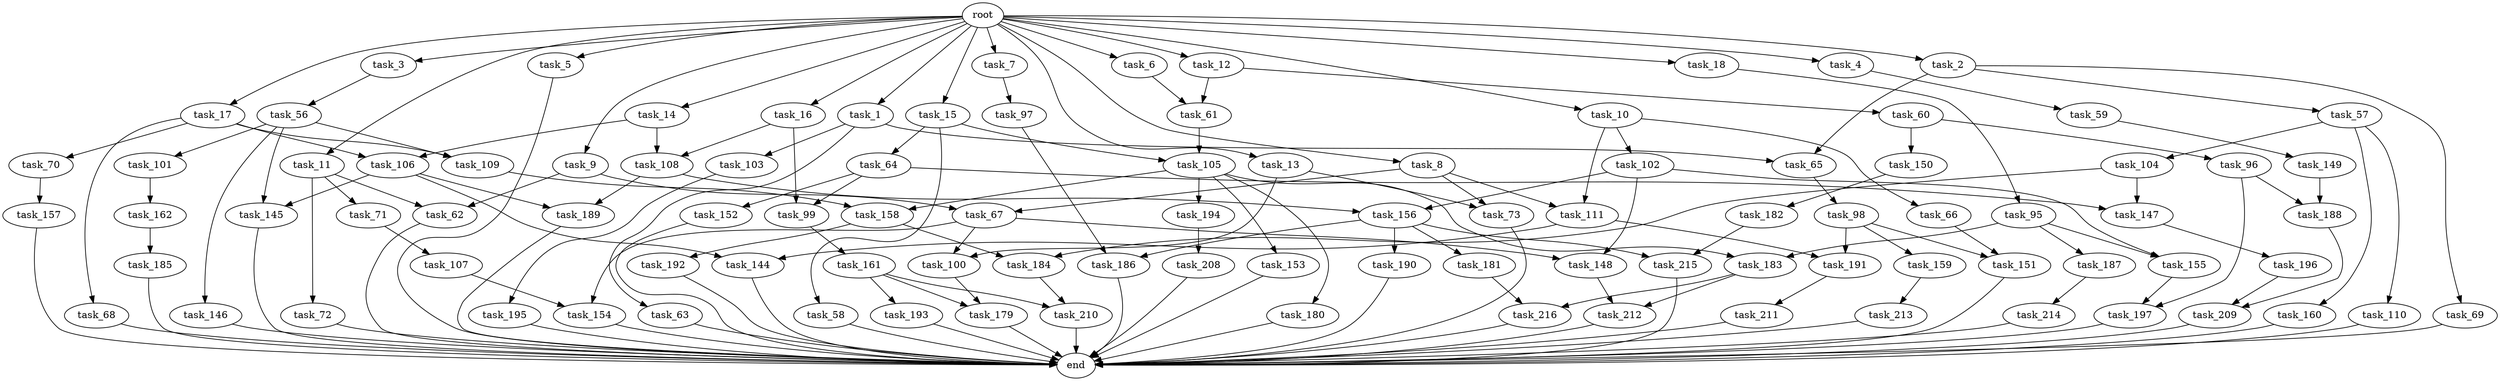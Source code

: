 digraph G {
  task_181 [size="1391569403.904000"];
  task_11 [size="2.048000"];
  task_96 [size="618475290.624000"];
  task_195 [size="841813590.016000"];
  task_64 [size="274877906.944000"];
  task_179 [size="1992864825.344000"];
  task_17 [size="2.048000"];
  task_190 [size="1391569403.904000"];
  task_69 [size="1391569403.904000"];
  task_104 [size="841813590.016000"];
  task_155 [size="773094113.280000"];
  task_189 [size="549755813.888000"];
  task_73 [size="1941325217.792000"];
  task_59 [size="1391569403.904000"];
  task_197 [size="2559800508.416000"];
  task_67 [size="2817498546.176000"];
  task_56 [size="154618822.656000"];
  task_109 [size="910533066.752000"];
  task_7 [size="2.048000"];
  task_192 [size="429496729.600000"];
  task_209 [size="1941325217.792000"];
  task_214 [size="1717986918.400000"];
  task_157 [size="841813590.016000"];
  task_216 [size="343597383.680000"];
  task_147 [size="1683627180.032000"];
  task_211 [size="429496729.600000"];
  end [size="0.000000"];
  task_18 [size="2.048000"];
  task_158 [size="1168231104.512000"];
  task_63 [size="1391569403.904000"];
  task_61 [size="223338299.392000"];
  task_145 [size="343597383.680000"];
  task_107 [size="1099511627.776000"];
  task_196 [size="154618822.656000"];
  task_72 [size="1099511627.776000"];
  task_105 [size="1666447310.848000"];
  task_95 [size="429496729.600000"];
  task_3 [size="2.048000"];
  task_57 [size="1391569403.904000"];
  task_14 [size="2.048000"];
  task_62 [size="2817498546.176000"];
  task_185 [size="1099511627.776000"];
  task_215 [size="1546188226.560000"];
  task_108 [size="2010044694.528000"];
  task_146 [size="68719476.736000"];
  task_100 [size="1460288880.640000"];
  task_9 [size="2.048000"];
  task_149 [size="154618822.656000"];
  task_16 [size="2.048000"];
  task_58 [size="274877906.944000"];
  task_187 [size="618475290.624000"];
  root [size="0.000000"];
  task_184 [size="1271310319.616000"];
  task_212 [size="429496729.600000"];
  task_161 [size="841813590.016000"];
  task_4 [size="2.048000"];
  task_70 [size="841813590.016000"];
  task_65 [size="2783138807.808000"];
  task_60 [size="68719476.736000"];
  task_13 [size="2.048000"];
  task_194 [size="1099511627.776000"];
  task_101 [size="68719476.736000"];
  task_66 [size="68719476.736000"];
  task_210 [size="1786706395.136000"];
  task_5 [size="2.048000"];
  task_144 [size="429496729.600000"];
  task_1 [size="2.048000"];
  task_153 [size="1099511627.776000"];
  task_98 [size="274877906.944000"];
  task_99 [size="1460288880.640000"];
  task_154 [size="687194767.360000"];
  task_188 [size="1992864825.344000"];
  task_6 [size="2.048000"];
  task_150 [size="618475290.624000"];
  task_152 [size="841813590.016000"];
  task_106 [size="2233382993.920000"];
  task_213 [size="841813590.016000"];
  task_15 [size="2.048000"];
  task_10 [size="2.048000"];
  task_110 [size="841813590.016000"];
  task_148 [size="773094113.280000"];
  task_186 [size="1460288880.640000"];
  task_103 [size="1391569403.904000"];
  task_160 [size="841813590.016000"];
  task_182 [size="1099511627.776000"];
  task_208 [size="274877906.944000"];
  task_180 [size="1099511627.776000"];
  task_159 [size="1099511627.776000"];
  task_151 [size="1941325217.792000"];
  task_156 [size="429496729.600000"];
  task_68 [size="841813590.016000"];
  task_2 [size="2.048000"];
  task_71 [size="1099511627.776000"];
  task_12 [size="2.048000"];
  task_111 [size="1168231104.512000"];
  task_191 [size="1254130450.432000"];
  task_8 [size="2.048000"];
  task_102 [size="68719476.736000"];
  task_193 [size="1717986918.400000"];
  task_162 [size="68719476.736000"];
  task_97 [size="1099511627.776000"];
  task_183 [size="1717986918.400000"];

  task_181 -> task_216 [size="33554432.000000"];
  task_11 -> task_72 [size="536870912.000000"];
  task_11 -> task_62 [size="536870912.000000"];
  task_11 -> task_71 [size="536870912.000000"];
  task_96 -> task_188 [size="838860800.000000"];
  task_96 -> task_197 [size="838860800.000000"];
  task_195 -> end [size="1.000000"];
  task_64 -> task_99 [size="411041792.000000"];
  task_64 -> task_152 [size="411041792.000000"];
  task_64 -> task_147 [size="411041792.000000"];
  task_179 -> end [size="1.000000"];
  task_17 -> task_109 [size="411041792.000000"];
  task_17 -> task_68 [size="411041792.000000"];
  task_17 -> task_106 [size="411041792.000000"];
  task_17 -> task_70 [size="411041792.000000"];
  task_190 -> end [size="1.000000"];
  task_69 -> end [size="1.000000"];
  task_104 -> task_184 [size="411041792.000000"];
  task_104 -> task_147 [size="411041792.000000"];
  task_155 -> task_197 [size="411041792.000000"];
  task_189 -> end [size="1.000000"];
  task_73 -> end [size="1.000000"];
  task_59 -> task_149 [size="75497472.000000"];
  task_197 -> end [size="1.000000"];
  task_67 -> task_148 [size="301989888.000000"];
  task_67 -> task_100 [size="301989888.000000"];
  task_67 -> task_154 [size="301989888.000000"];
  task_56 -> task_109 [size="33554432.000000"];
  task_56 -> task_146 [size="33554432.000000"];
  task_56 -> task_145 [size="33554432.000000"];
  task_56 -> task_101 [size="33554432.000000"];
  task_109 -> task_158 [size="33554432.000000"];
  task_7 -> task_97 [size="536870912.000000"];
  task_192 -> end [size="1.000000"];
  task_209 -> end [size="1.000000"];
  task_214 -> end [size="1.000000"];
  task_157 -> end [size="1.000000"];
  task_216 -> end [size="1.000000"];
  task_147 -> task_196 [size="75497472.000000"];
  task_211 -> end [size="1.000000"];
  task_18 -> task_95 [size="209715200.000000"];
  task_158 -> task_184 [size="209715200.000000"];
  task_158 -> task_192 [size="209715200.000000"];
  task_63 -> end [size="1.000000"];
  task_61 -> task_105 [size="679477248.000000"];
  task_145 -> end [size="1.000000"];
  task_107 -> task_154 [size="33554432.000000"];
  task_196 -> task_209 [size="411041792.000000"];
  task_72 -> end [size="1.000000"];
  task_105 -> task_180 [size="536870912.000000"];
  task_105 -> task_158 [size="536870912.000000"];
  task_105 -> task_183 [size="536870912.000000"];
  task_105 -> task_194 [size="536870912.000000"];
  task_105 -> task_153 [size="536870912.000000"];
  task_95 -> task_155 [size="301989888.000000"];
  task_95 -> task_187 [size="301989888.000000"];
  task_95 -> task_183 [size="301989888.000000"];
  task_3 -> task_56 [size="75497472.000000"];
  task_57 -> task_110 [size="411041792.000000"];
  task_57 -> task_160 [size="411041792.000000"];
  task_57 -> task_104 [size="411041792.000000"];
  task_14 -> task_108 [size="679477248.000000"];
  task_14 -> task_106 [size="679477248.000000"];
  task_62 -> end [size="1.000000"];
  task_185 -> end [size="1.000000"];
  task_215 -> end [size="1.000000"];
  task_108 -> task_189 [size="134217728.000000"];
  task_108 -> task_156 [size="134217728.000000"];
  task_146 -> end [size="1.000000"];
  task_100 -> task_179 [size="134217728.000000"];
  task_9 -> task_67 [size="838860800.000000"];
  task_9 -> task_62 [size="838860800.000000"];
  task_149 -> task_188 [size="134217728.000000"];
  task_16 -> task_108 [size="301989888.000000"];
  task_16 -> task_99 [size="301989888.000000"];
  task_58 -> end [size="1.000000"];
  task_187 -> task_214 [size="838860800.000000"];
  root -> task_15 [size="1.000000"];
  root -> task_16 [size="1.000000"];
  root -> task_5 [size="1.000000"];
  root -> task_11 [size="1.000000"];
  root -> task_3 [size="1.000000"];
  root -> task_12 [size="1.000000"];
  root -> task_8 [size="1.000000"];
  root -> task_6 [size="1.000000"];
  root -> task_17 [size="1.000000"];
  root -> task_7 [size="1.000000"];
  root -> task_10 [size="1.000000"];
  root -> task_1 [size="1.000000"];
  root -> task_4 [size="1.000000"];
  root -> task_2 [size="1.000000"];
  root -> task_13 [size="1.000000"];
  root -> task_14 [size="1.000000"];
  root -> task_9 [size="1.000000"];
  root -> task_18 [size="1.000000"];
  task_184 -> task_210 [size="33554432.000000"];
  task_212 -> end [size="1.000000"];
  task_161 -> task_210 [size="838860800.000000"];
  task_161 -> task_179 [size="838860800.000000"];
  task_161 -> task_193 [size="838860800.000000"];
  task_4 -> task_59 [size="679477248.000000"];
  task_70 -> task_157 [size="411041792.000000"];
  task_65 -> task_98 [size="134217728.000000"];
  task_60 -> task_96 [size="301989888.000000"];
  task_60 -> task_150 [size="301989888.000000"];
  task_13 -> task_73 [size="411041792.000000"];
  task_13 -> task_100 [size="411041792.000000"];
  task_194 -> task_208 [size="134217728.000000"];
  task_101 -> task_162 [size="33554432.000000"];
  task_66 -> task_151 [size="411041792.000000"];
  task_210 -> end [size="1.000000"];
  task_5 -> end [size="1.000000"];
  task_144 -> end [size="1.000000"];
  task_1 -> task_65 [size="679477248.000000"];
  task_1 -> task_103 [size="679477248.000000"];
  task_1 -> task_63 [size="679477248.000000"];
  task_153 -> end [size="1.000000"];
  task_98 -> task_159 [size="536870912.000000"];
  task_98 -> task_151 [size="536870912.000000"];
  task_98 -> task_191 [size="536870912.000000"];
  task_99 -> task_161 [size="411041792.000000"];
  task_154 -> end [size="1.000000"];
  task_188 -> task_209 [size="536870912.000000"];
  task_6 -> task_61 [size="75497472.000000"];
  task_150 -> task_182 [size="536870912.000000"];
  task_152 -> end [size="1.000000"];
  task_106 -> task_189 [size="134217728.000000"];
  task_106 -> task_145 [size="134217728.000000"];
  task_106 -> task_144 [size="134217728.000000"];
  task_213 -> end [size="1.000000"];
  task_15 -> task_58 [size="134217728.000000"];
  task_15 -> task_64 [size="134217728.000000"];
  task_15 -> task_105 [size="134217728.000000"];
  task_10 -> task_66 [size="33554432.000000"];
  task_10 -> task_111 [size="33554432.000000"];
  task_10 -> task_102 [size="33554432.000000"];
  task_110 -> end [size="1.000000"];
  task_148 -> task_212 [size="75497472.000000"];
  task_186 -> end [size="1.000000"];
  task_103 -> task_195 [size="411041792.000000"];
  task_160 -> end [size="1.000000"];
  task_182 -> task_215 [size="75497472.000000"];
  task_208 -> end [size="1.000000"];
  task_180 -> end [size="1.000000"];
  task_159 -> task_213 [size="411041792.000000"];
  task_151 -> end [size="1.000000"];
  task_156 -> task_190 [size="679477248.000000"];
  task_156 -> task_181 [size="679477248.000000"];
  task_156 -> task_215 [size="679477248.000000"];
  task_156 -> task_186 [size="679477248.000000"];
  task_68 -> end [size="1.000000"];
  task_2 -> task_65 [size="679477248.000000"];
  task_2 -> task_57 [size="679477248.000000"];
  task_2 -> task_69 [size="679477248.000000"];
  task_71 -> task_107 [size="536870912.000000"];
  task_12 -> task_60 [size="33554432.000000"];
  task_12 -> task_61 [size="33554432.000000"];
  task_111 -> task_191 [size="75497472.000000"];
  task_111 -> task_144 [size="75497472.000000"];
  task_191 -> task_211 [size="209715200.000000"];
  task_8 -> task_67 [size="536870912.000000"];
  task_8 -> task_111 [size="536870912.000000"];
  task_8 -> task_73 [size="536870912.000000"];
  task_102 -> task_155 [size="75497472.000000"];
  task_102 -> task_148 [size="75497472.000000"];
  task_102 -> task_156 [size="75497472.000000"];
  task_193 -> end [size="1.000000"];
  task_162 -> task_185 [size="536870912.000000"];
  task_97 -> task_186 [size="33554432.000000"];
  task_183 -> task_212 [size="134217728.000000"];
  task_183 -> task_216 [size="134217728.000000"];
}
